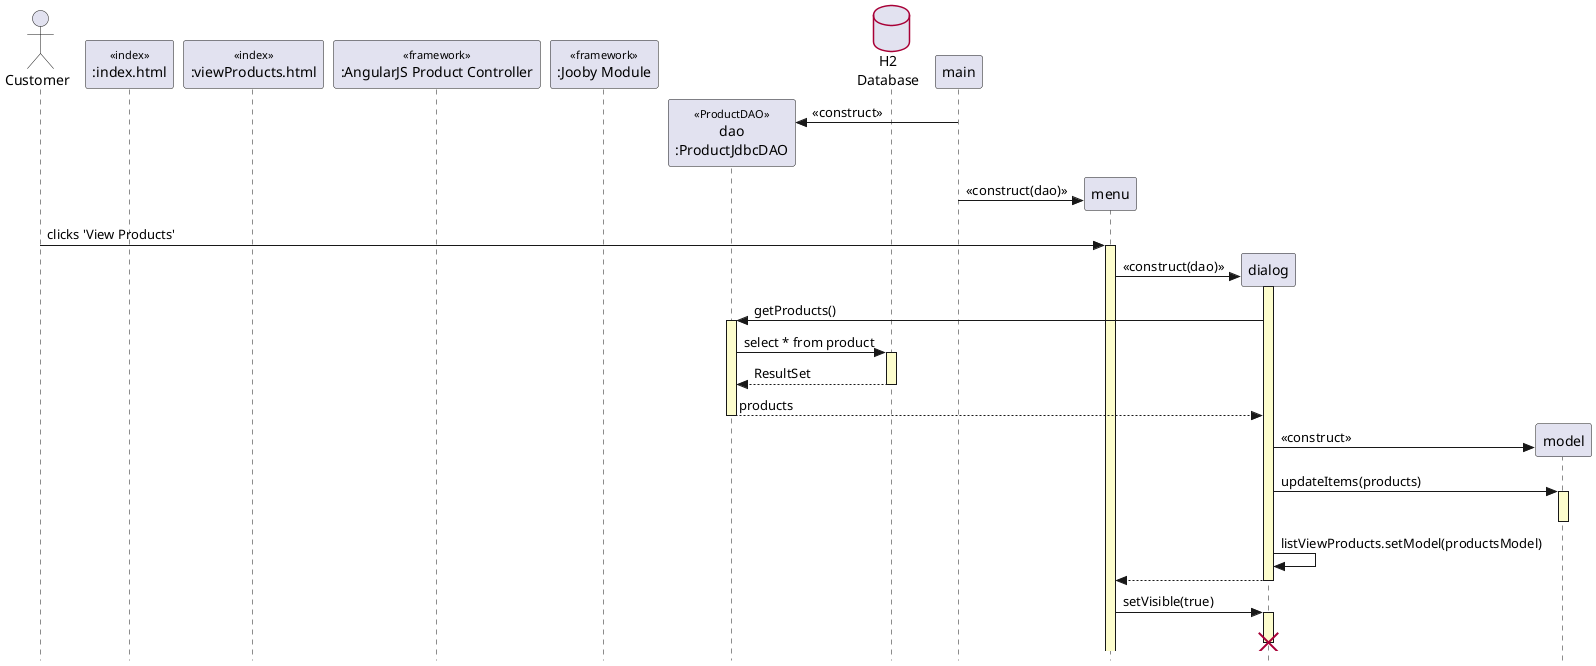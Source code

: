 @startuml
' style tweaks to make the diagram a little more readable
skinparam {
	Style strictuml
	RoundCorner 5
        Database {
		' the default border no longer matches the normal colours (bug?), so fix this
		BorderColor #A80036
	}
	Sequence {
		' make activations yellow too
		LifeLineBackgroundColor #FDFDCD

		' make stereotypes less ugly
		Stereotype {
			Font {
				Size 11
				Style plain
			}
		}
	}
}

actor Customer as customer
participant ":index.html" as index <<index>>
participant ":viewProducts.html" as products <<index>>
participant ":AngularJS Product Controller" as controller <<framework>>
participant ":Jooby Module" as module <<framework>>
participant "dao\n:ProductJdbcDAO" as dao <<ProductDAO>>
database "H2\nDatabase" as db

create dao
main -> dao : <<construct>>

create menu
main -> menu : <<construct(dao)>>

customer -> menu++ : clicks 'View Products'

create dialog
menu -> dialog++ : <<construct(dao)>>

dialog -> dao : getProducts()
dao++
dao -> db++ : select * from product
return ResultSet
return products

create model

dialog -> model : <<construct>>

dialog -> model++ : updateItems(products)
model--


dialog -> dialog : listViewProducts.setModel(productsModel)

return

menu -> dialog++ : setVisible(true)

destroy dialog
@enduml